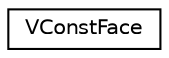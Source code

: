 digraph "Graphical Class Hierarchy"
{
  edge [fontname="Helvetica",fontsize="10",labelfontname="Helvetica",labelfontsize="10"];
  node [fontname="Helvetica",fontsize="10",shape=record];
  rankdir="LR";
  Node1 [label="VConstFace",height=0.2,width=0.4,color="black", fillcolor="white", style="filled",URL="$class_v_const_face.html",tooltip="VConstFace. "];
}
